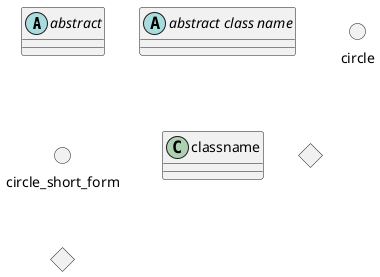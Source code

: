 ' Basic Objects
@startuml
abstract        abstract
abstract class  "abstract class name"
circle          circle
()              circle_short_form
class           classname
diamond         diamond
<>              diamond_short_form
@enduml

'Basic Relations
@startuml
Class01 <|-- Class02    /'inheritance'/
Class03 *-- Class04     /'Composition'/
Class05 o-- Class06     /'Aggregation'/
Class07 <.. Class08     /'Dependency'/
Class09 -- Class10      /'Association'/
@enduml

'Labels on Relations
@startuml
Class11 o-- Class12 : aggregation        /'label on relation'/
Class13 "1" *-- "many" class14 : contains       /'Multiplicity or cardinality'/
@enduml

'Basic class structure
@startuml
class className {
 -field1
 #field2
 ~method1()
 +method2()
}
@enduml

'Simple example
@startuml

class ShoppingCart {
  - items: List<Product>
  + addItem(product: Product): void
  + removeItem(product: Product): void
  + checkout(): Order
}

class Order {
  - orderNumber: string
  - orderDate: Date
  - status: string
  - shippingAddress: string
  - items: List<OrderItem>
  + addProduct(product: Product, quantity: int): void
  + calculateTotal(): double
  + shipOrder(): void
}

class Customer {
  - customerId: string
  - name: string
  - email: string
  + placeOrder(cart: ShoppingCart): Order
}

class OrderItem {
  - product: Product
  - quantity: int
}

Customer "1" - "0..*" ShoppingCart : has
Customer "1" *-- "0..*" Order : places
Order "1" *-- "0..*" OrderItem : includes
Customer --|> Person : is a
@enduml

